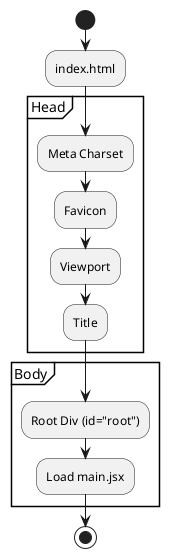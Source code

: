 @startuml
start

:index.html;

partition "Head" {
    :Meta Charset;
    :Favicon;
    :Viewport;
    :Title;
}

partition "Body" {
    :Root Div (id="root");
    :Load main.jsx;
}

stop
@enduml